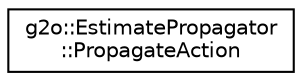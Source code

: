 digraph "Graphical Class Hierarchy"
{
  edge [fontname="Helvetica",fontsize="10",labelfontname="Helvetica",labelfontsize="10"];
  node [fontname="Helvetica",fontsize="10",shape=record];
  rankdir="LR";
  Node0 [label="g2o::EstimatePropagator\l::PropagateAction",height=0.2,width=0.4,color="black", fillcolor="white", style="filled",URL="$structg2o_1_1_estimate_propagator_1_1_propagate_action.html",tooltip="Applying the action for propagating. "];
}
